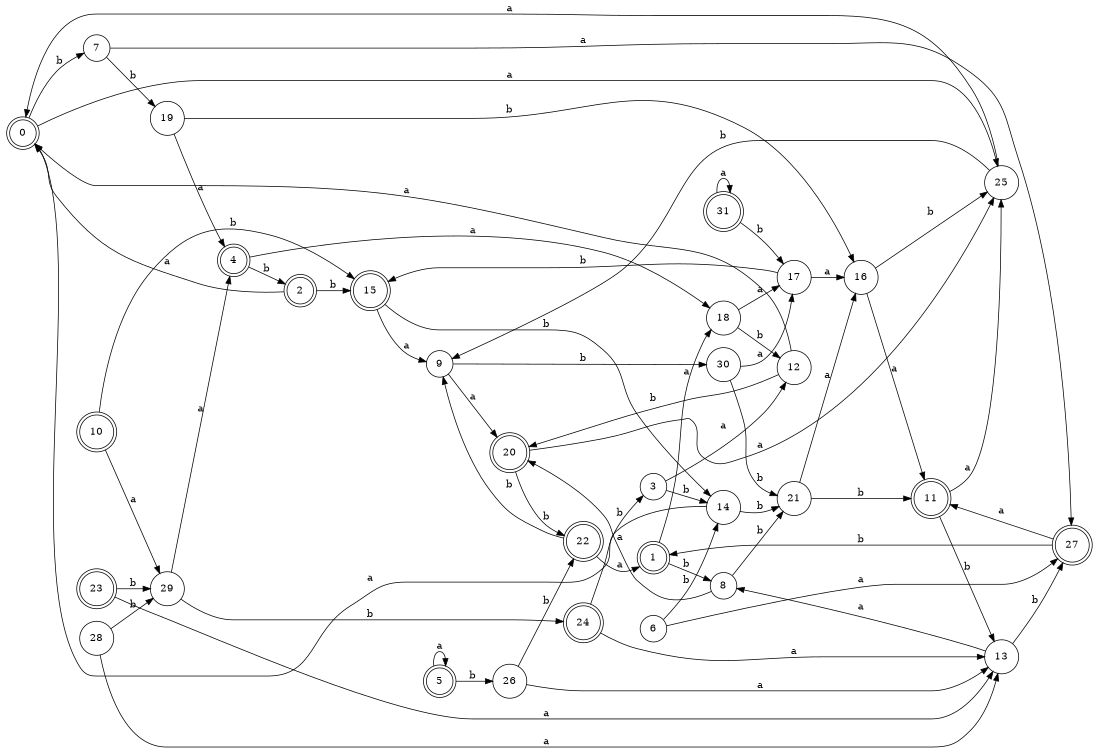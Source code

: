 digraph n26_2 {
__start0 [label="" shape="none"];

rankdir=LR;
size="8,5";

s0 [style="rounded,filled", color="black", fillcolor="white" shape="doublecircle", label="0"];
s1 [style="rounded,filled", color="black", fillcolor="white" shape="doublecircle", label="1"];
s2 [style="rounded,filled", color="black", fillcolor="white" shape="doublecircle", label="2"];
s3 [style="filled", color="black", fillcolor="white" shape="circle", label="3"];
s4 [style="rounded,filled", color="black", fillcolor="white" shape="doublecircle", label="4"];
s5 [style="rounded,filled", color="black", fillcolor="white" shape="doublecircle", label="5"];
s6 [style="filled", color="black", fillcolor="white" shape="circle", label="6"];
s7 [style="filled", color="black", fillcolor="white" shape="circle", label="7"];
s8 [style="filled", color="black", fillcolor="white" shape="circle", label="8"];
s9 [style="filled", color="black", fillcolor="white" shape="circle", label="9"];
s10 [style="rounded,filled", color="black", fillcolor="white" shape="doublecircle", label="10"];
s11 [style="rounded,filled", color="black", fillcolor="white" shape="doublecircle", label="11"];
s12 [style="filled", color="black", fillcolor="white" shape="circle", label="12"];
s13 [style="filled", color="black", fillcolor="white" shape="circle", label="13"];
s14 [style="filled", color="black", fillcolor="white" shape="circle", label="14"];
s15 [style="rounded,filled", color="black", fillcolor="white" shape="doublecircle", label="15"];
s16 [style="filled", color="black", fillcolor="white" shape="circle", label="16"];
s17 [style="filled", color="black", fillcolor="white" shape="circle", label="17"];
s18 [style="filled", color="black", fillcolor="white" shape="circle", label="18"];
s19 [style="filled", color="black", fillcolor="white" shape="circle", label="19"];
s20 [style="rounded,filled", color="black", fillcolor="white" shape="doublecircle", label="20"];
s21 [style="filled", color="black", fillcolor="white" shape="circle", label="21"];
s22 [style="rounded,filled", color="black", fillcolor="white" shape="doublecircle", label="22"];
s23 [style="rounded,filled", color="black", fillcolor="white" shape="doublecircle", label="23"];
s24 [style="rounded,filled", color="black", fillcolor="white" shape="doublecircle", label="24"];
s25 [style="filled", color="black", fillcolor="white" shape="circle", label="25"];
s26 [style="filled", color="black", fillcolor="white" shape="circle", label="26"];
s27 [style="rounded,filled", color="black", fillcolor="white" shape="doublecircle", label="27"];
s28 [style="filled", color="black", fillcolor="white" shape="circle", label="28"];
s29 [style="filled", color="black", fillcolor="white" shape="circle", label="29"];
s30 [style="filled", color="black", fillcolor="white" shape="circle", label="30"];
s31 [style="rounded,filled", color="black", fillcolor="white" shape="doublecircle", label="31"];
s0 -> s25 [label="a"];
s0 -> s7 [label="b"];
s1 -> s18 [label="a"];
s1 -> s8 [label="b"];
s2 -> s0 [label="a"];
s2 -> s15 [label="b"];
s3 -> s12 [label="a"];
s3 -> s14 [label="b"];
s4 -> s18 [label="a"];
s4 -> s2 [label="b"];
s5 -> s5 [label="a"];
s5 -> s26 [label="b"];
s6 -> s27 [label="a"];
s6 -> s14 [label="b"];
s7 -> s27 [label="a"];
s7 -> s19 [label="b"];
s8 -> s20 [label="a"];
s8 -> s21 [label="b"];
s9 -> s20 [label="a"];
s9 -> s30 [label="b"];
s10 -> s29 [label="a"];
s10 -> s15 [label="b"];
s11 -> s25 [label="a"];
s11 -> s13 [label="b"];
s12 -> s0 [label="a"];
s12 -> s20 [label="b"];
s13 -> s8 [label="a"];
s13 -> s27 [label="b"];
s14 -> s0 [label="a"];
s14 -> s21 [label="b"];
s15 -> s9 [label="a"];
s15 -> s14 [label="b"];
s16 -> s11 [label="a"];
s16 -> s25 [label="b"];
s17 -> s16 [label="a"];
s17 -> s15 [label="b"];
s18 -> s17 [label="a"];
s18 -> s12 [label="b"];
s19 -> s4 [label="a"];
s19 -> s16 [label="b"];
s20 -> s25 [label="a"];
s20 -> s22 [label="b"];
s21 -> s16 [label="a"];
s21 -> s11 [label="b"];
s22 -> s1 [label="a"];
s22 -> s9 [label="b"];
s23 -> s13 [label="a"];
s23 -> s29 [label="b"];
s24 -> s13 [label="a"];
s24 -> s3 [label="b"];
s25 -> s0 [label="a"];
s25 -> s9 [label="b"];
s26 -> s13 [label="a"];
s26 -> s22 [label="b"];
s27 -> s11 [label="a"];
s27 -> s1 [label="b"];
s28 -> s13 [label="a"];
s28 -> s29 [label="b"];
s29 -> s4 [label="a"];
s29 -> s24 [label="b"];
s30 -> s17 [label="a"];
s30 -> s21 [label="b"];
s31 -> s31 [label="a"];
s31 -> s17 [label="b"];

}